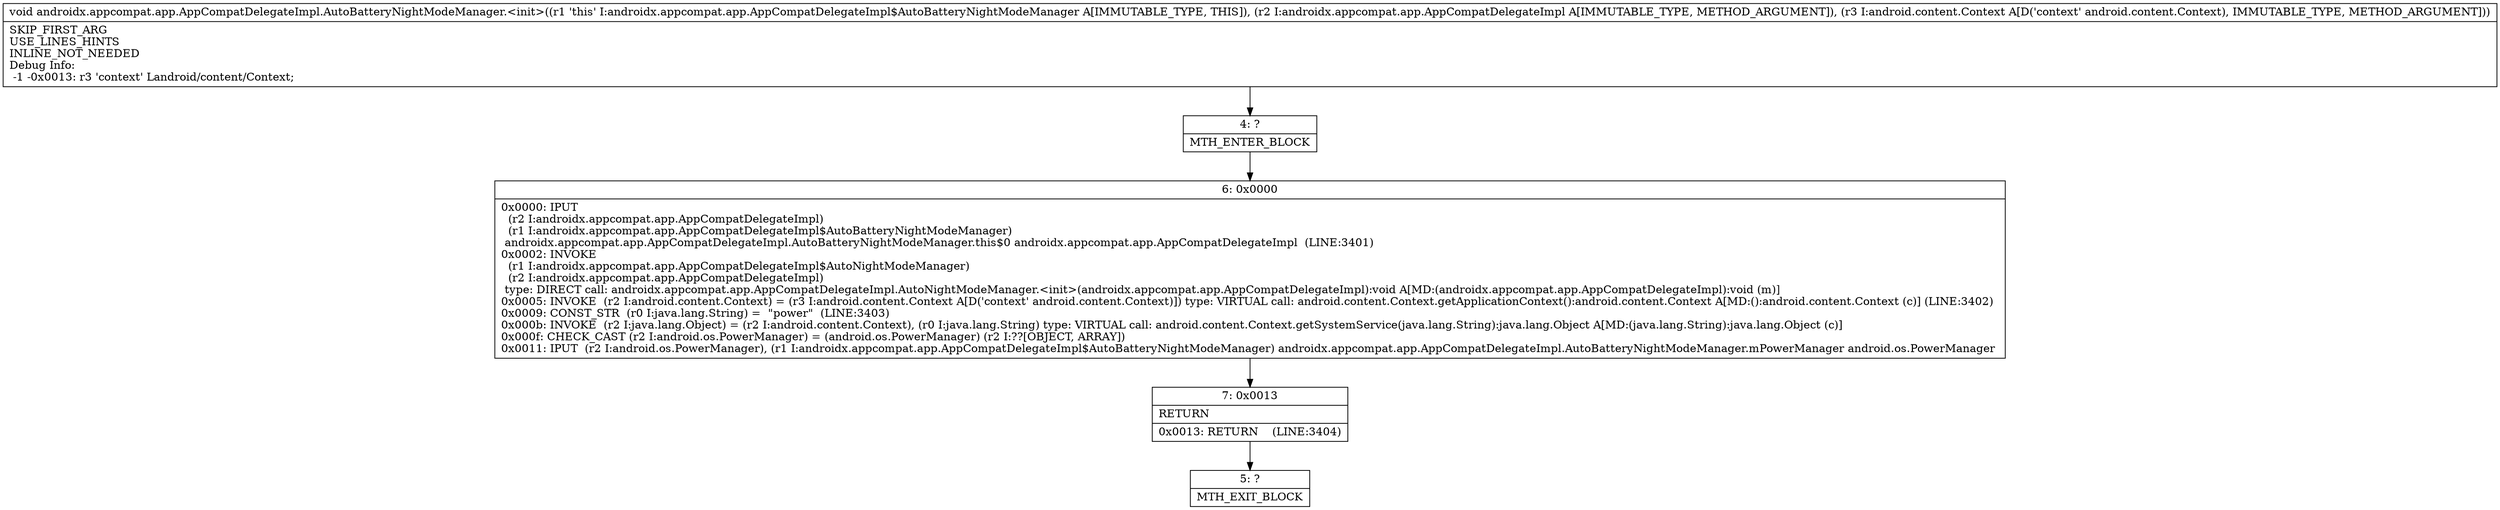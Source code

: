 digraph "CFG forandroidx.appcompat.app.AppCompatDelegateImpl.AutoBatteryNightModeManager.\<init\>(Landroidx\/appcompat\/app\/AppCompatDelegateImpl;Landroid\/content\/Context;)V" {
Node_4 [shape=record,label="{4\:\ ?|MTH_ENTER_BLOCK\l}"];
Node_6 [shape=record,label="{6\:\ 0x0000|0x0000: IPUT  \l  (r2 I:androidx.appcompat.app.AppCompatDelegateImpl)\l  (r1 I:androidx.appcompat.app.AppCompatDelegateImpl$AutoBatteryNightModeManager)\l androidx.appcompat.app.AppCompatDelegateImpl.AutoBatteryNightModeManager.this$0 androidx.appcompat.app.AppCompatDelegateImpl  (LINE:3401)\l0x0002: INVOKE  \l  (r1 I:androidx.appcompat.app.AppCompatDelegateImpl$AutoNightModeManager)\l  (r2 I:androidx.appcompat.app.AppCompatDelegateImpl)\l type: DIRECT call: androidx.appcompat.app.AppCompatDelegateImpl.AutoNightModeManager.\<init\>(androidx.appcompat.app.AppCompatDelegateImpl):void A[MD:(androidx.appcompat.app.AppCompatDelegateImpl):void (m)]\l0x0005: INVOKE  (r2 I:android.content.Context) = (r3 I:android.content.Context A[D('context' android.content.Context)]) type: VIRTUAL call: android.content.Context.getApplicationContext():android.content.Context A[MD:():android.content.Context (c)] (LINE:3402)\l0x0009: CONST_STR  (r0 I:java.lang.String) =  \"power\"  (LINE:3403)\l0x000b: INVOKE  (r2 I:java.lang.Object) = (r2 I:android.content.Context), (r0 I:java.lang.String) type: VIRTUAL call: android.content.Context.getSystemService(java.lang.String):java.lang.Object A[MD:(java.lang.String):java.lang.Object (c)]\l0x000f: CHECK_CAST (r2 I:android.os.PowerManager) = (android.os.PowerManager) (r2 I:??[OBJECT, ARRAY]) \l0x0011: IPUT  (r2 I:android.os.PowerManager), (r1 I:androidx.appcompat.app.AppCompatDelegateImpl$AutoBatteryNightModeManager) androidx.appcompat.app.AppCompatDelegateImpl.AutoBatteryNightModeManager.mPowerManager android.os.PowerManager \l}"];
Node_7 [shape=record,label="{7\:\ 0x0013|RETURN\l|0x0013: RETURN    (LINE:3404)\l}"];
Node_5 [shape=record,label="{5\:\ ?|MTH_EXIT_BLOCK\l}"];
MethodNode[shape=record,label="{void androidx.appcompat.app.AppCompatDelegateImpl.AutoBatteryNightModeManager.\<init\>((r1 'this' I:androidx.appcompat.app.AppCompatDelegateImpl$AutoBatteryNightModeManager A[IMMUTABLE_TYPE, THIS]), (r2 I:androidx.appcompat.app.AppCompatDelegateImpl A[IMMUTABLE_TYPE, METHOD_ARGUMENT]), (r3 I:android.content.Context A[D('context' android.content.Context), IMMUTABLE_TYPE, METHOD_ARGUMENT]))  | SKIP_FIRST_ARG\lUSE_LINES_HINTS\lINLINE_NOT_NEEDED\lDebug Info:\l  \-1 \-0x0013: r3 'context' Landroid\/content\/Context;\l}"];
MethodNode -> Node_4;Node_4 -> Node_6;
Node_6 -> Node_7;
Node_7 -> Node_5;
}

